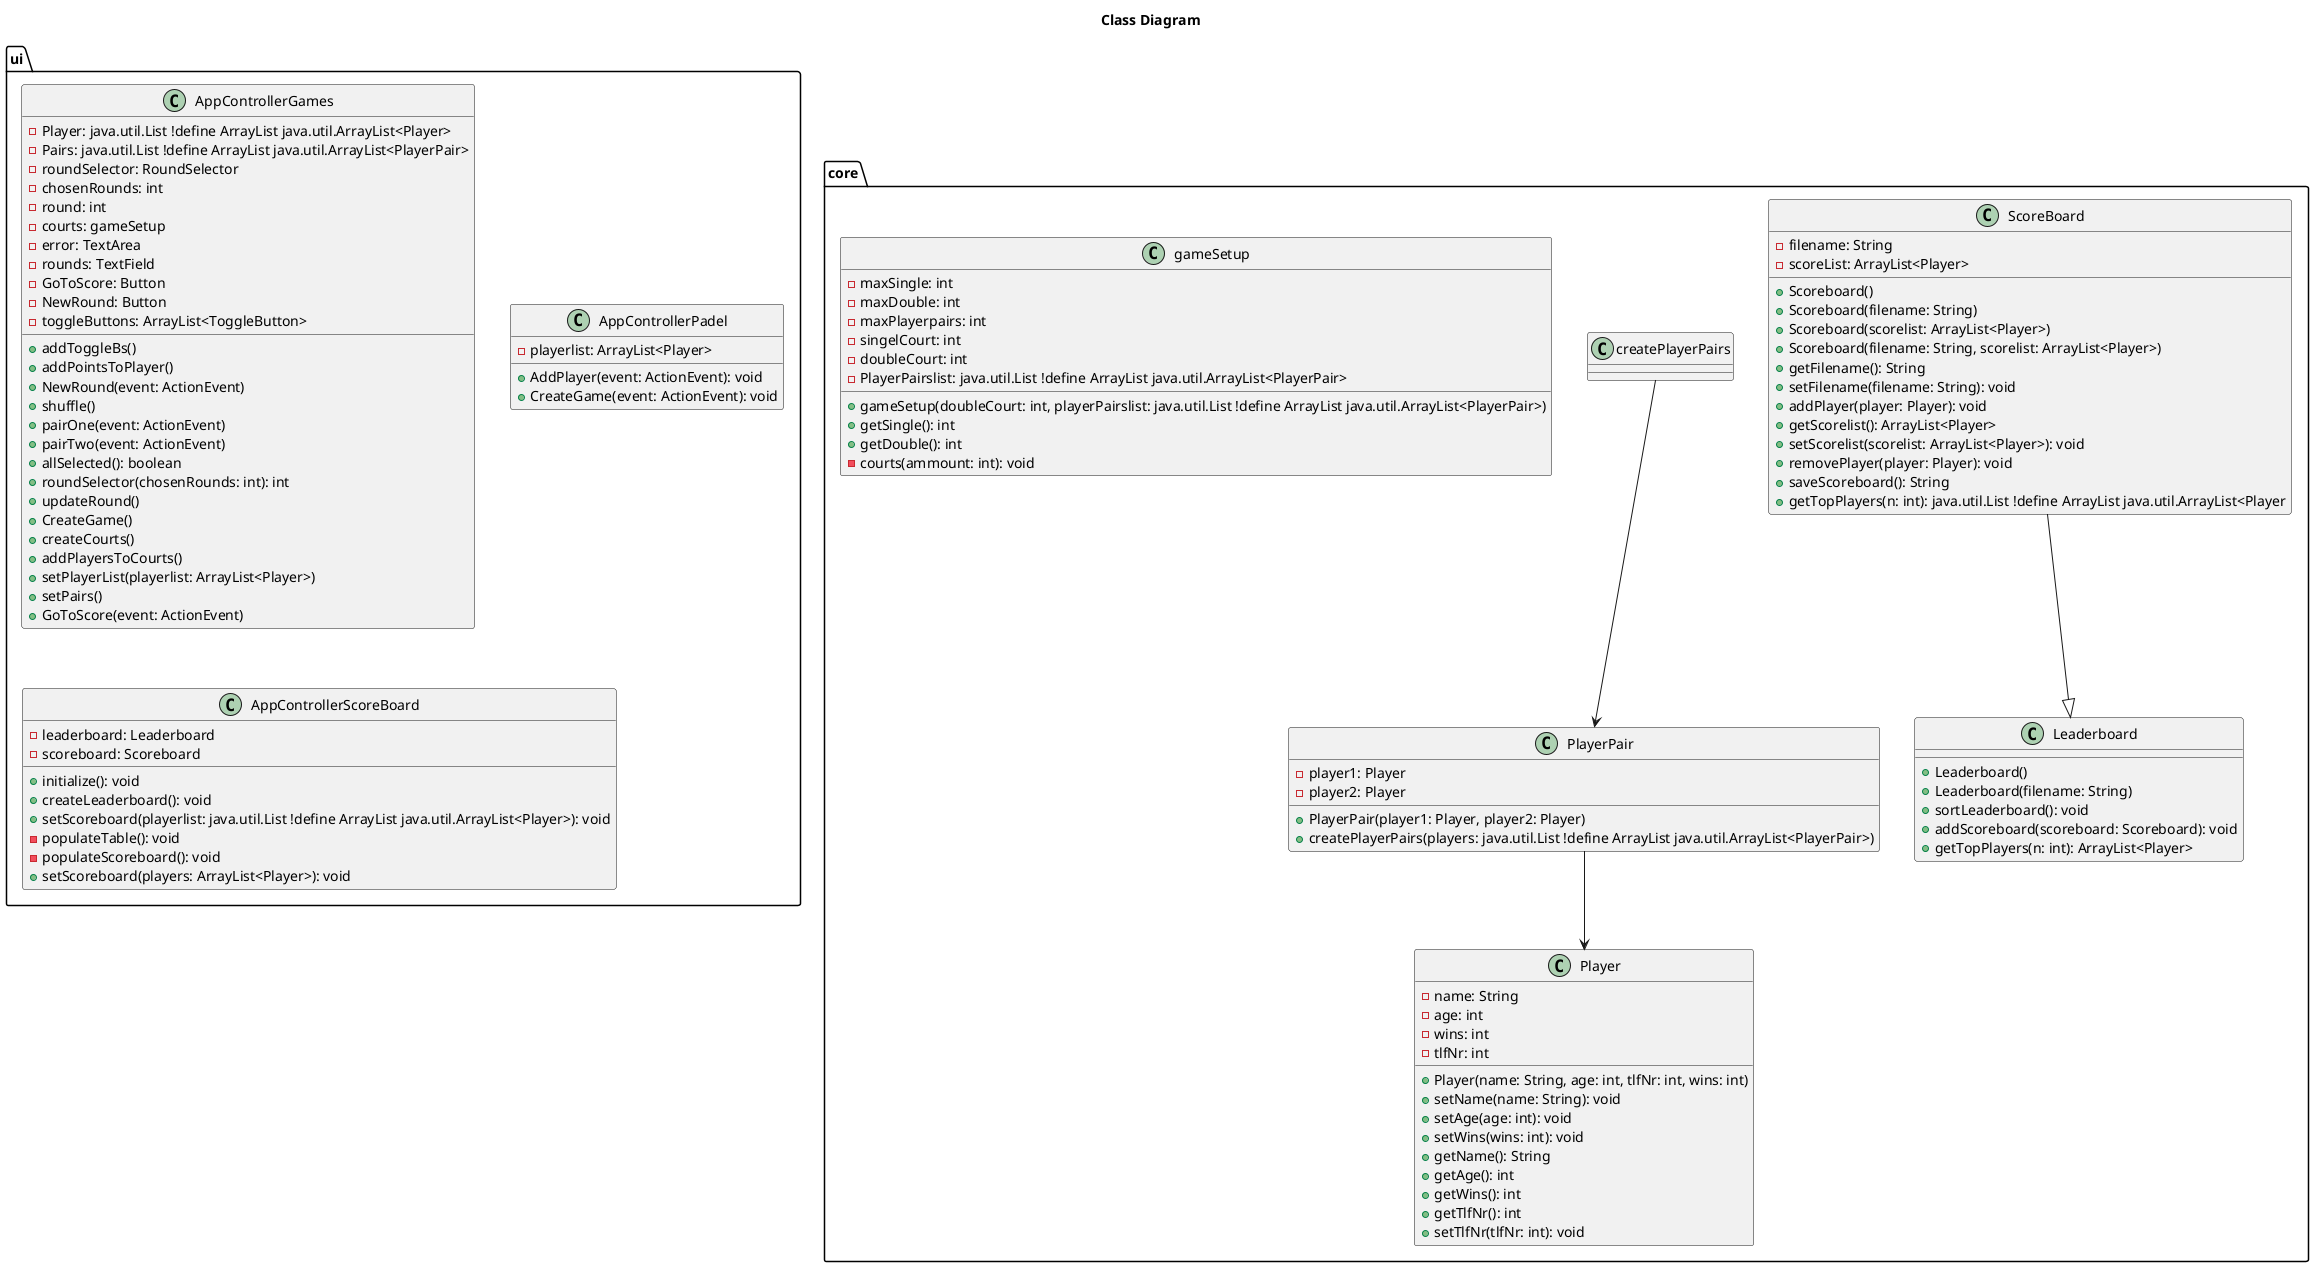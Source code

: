 @startuml classDiagram

title Class Diagram
!define List java.util.List !define ArrayList java.util.ArrayList


core.ScoreBoard --|> core.Leaderboard
core.PlayerPair --> core.Player
core.createPlayerPairs --> core.PlayerPair



package core {
    class Player {
        - name: String
        - age: int
        - wins: int
        - tlfNr: int
        + Player(name: String, age: int, tlfNr: int, wins: int)
        + setName(name: String): void
        + setAge(age: int): void
        + setWins(wins: int): void
        + getName(): String
        + getAge(): int
        + getWins(): int
        + getTlfNr(): int
        + setTlfNr(tlfNr: int): void
        
    }

    class PlayerPair {
        - player1: Player
        - player2: Player
        + PlayerPair(player1: Player, player2: Player)
        + createPlayerPairs(players: List<PlayerPair>)
    }

    class ScoreBoard {
        - filename: String
        - scoreList: ArrayList<Player>
        + Scoreboard()
        + Scoreboard(filename: String)
        + Scoreboard(scorelist: ArrayList<Player>)
        + Scoreboard(filename: String, scorelist: ArrayList<Player>)
        + getFilename(): String
        + setFilename(filename: String): void
        + addPlayer(player: Player): void
        + getScorelist(): ArrayList<Player>
        + setScorelist(scorelist: ArrayList<Player>): void
        + removePlayer(player: Player): void
        + saveScoreboard(): String
        + getTopPlayers(n: int): List<Player

    }

    class Leaderboard {
        + Leaderboard()
        + Leaderboard(filename: String)
        + sortLeaderboard(): void
        + addScoreboard(scoreboard: Scoreboard): void
        + getTopPlayers(n: int): ArrayList<Player>
    }

    class gameSetup {
        - maxSingle: int
        - maxDouble: int
        - maxPlayerpairs: int
        - singelCourt: int
        - doubleCourt: int
        - PlayerPairslist: List<PlayerPair>

        + gameSetup(doubleCourt: int, playerPairslist: List<PlayerPair>)
        + getSingle(): int
        + getDouble(): int
        - courts(ammount: int): void
    }

}
package ui {
    class AppControllerGames {
        - Player: List<Player>
        - Pairs: List<PlayerPair>
        - roundSelector: RoundSelector
        - chosenRounds: int
        - round: int
        - courts: gameSetup
        - error: TextArea
        - rounds: TextField
        - GoToScore: Button
        - NewRound: Button
        - toggleButtons: ArrayList<ToggleButton>

        + addToggleBs()
        + addPointsToPlayer()
        + NewRound(event: ActionEvent)
        + shuffle()
        + pairOne(event: ActionEvent)
        + pairTwo(event: ActionEvent)
        + allSelected(): boolean
        + roundSelector(chosenRounds: int): int
        + updateRound()
        + CreateGame()
        + createCourts()
        + addPlayersToCourts()
        + setPlayerList(playerlist: ArrayList<Player>)
        + setPairs()
        + GoToScore(event: ActionEvent)
    }

    class AppControllerPadel {
        - playerlist: ArrayList<Player>
        
        + AddPlayer(event: ActionEvent): void
        + CreateGame(event: ActionEvent): void

    }

    class AppControllerScoreBoard {
        - leaderboard: Leaderboard
        - scoreboard: Scoreboard

        + initialize(): void
        + createLeaderboard(): void
        + setScoreboard(playerlist: List<Player>): void
        - populateTable(): void
        - populateScoreboard(): void
        + setScoreboard(players: ArrayList<Player>): void

    }
}

@enduml